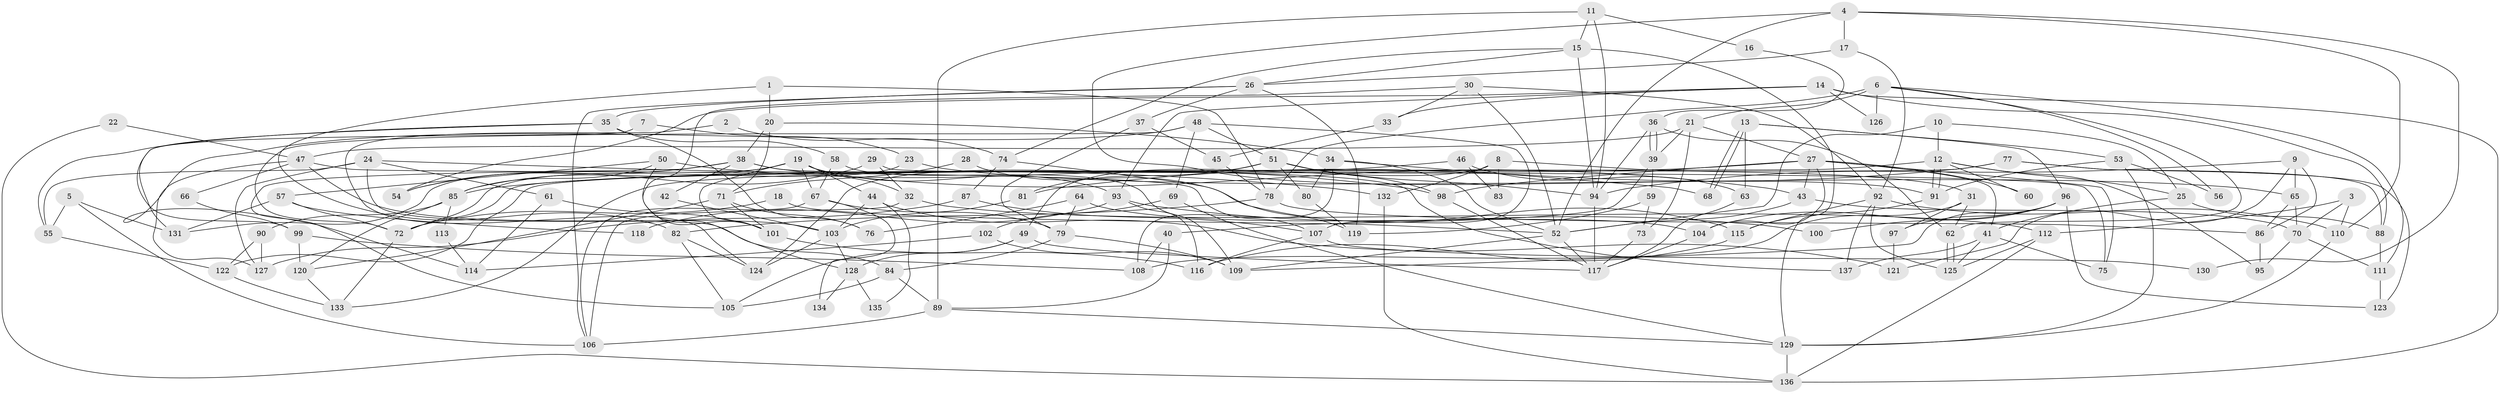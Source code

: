 // coarse degree distribution, {3: 0.14583333333333334, 2: 0.13541666666666666, 5: 0.14583333333333334, 6: 0.19791666666666666, 4: 0.25, 7: 0.052083333333333336, 8: 0.052083333333333336, 10: 0.010416666666666666, 9: 0.010416666666666666}
// Generated by graph-tools (version 1.1) at 2025/37/03/04/25 23:37:04]
// undirected, 137 vertices, 274 edges
graph export_dot {
  node [color=gray90,style=filled];
  1;
  2;
  3;
  4;
  5;
  6;
  7;
  8;
  9;
  10;
  11;
  12;
  13;
  14;
  15;
  16;
  17;
  18;
  19;
  20;
  21;
  22;
  23;
  24;
  25;
  26;
  27;
  28;
  29;
  30;
  31;
  32;
  33;
  34;
  35;
  36;
  37;
  38;
  39;
  40;
  41;
  42;
  43;
  44;
  45;
  46;
  47;
  48;
  49;
  50;
  51;
  52;
  53;
  54;
  55;
  56;
  57;
  58;
  59;
  60;
  61;
  62;
  63;
  64;
  65;
  66;
  67;
  68;
  69;
  70;
  71;
  72;
  73;
  74;
  75;
  76;
  77;
  78;
  79;
  80;
  81;
  82;
  83;
  84;
  85;
  86;
  87;
  88;
  89;
  90;
  91;
  92;
  93;
  94;
  95;
  96;
  97;
  98;
  99;
  100;
  101;
  102;
  103;
  104;
  105;
  106;
  107;
  108;
  109;
  110;
  111;
  112;
  113;
  114;
  115;
  116;
  117;
  118;
  119;
  120;
  121;
  122;
  123;
  124;
  125;
  126;
  127;
  128;
  129;
  130;
  131;
  132;
  133;
  134;
  135;
  136;
  137;
  1 -- 78;
  1 -- 20;
  1 -- 82;
  2 -- 124;
  2 -- 74;
  3 -- 110;
  3 -- 70;
  3 -- 112;
  4 -- 110;
  4 -- 52;
  4 -- 17;
  4 -- 91;
  4 -- 130;
  5 -- 106;
  5 -- 55;
  5 -- 131;
  6 -- 62;
  6 -- 21;
  6 -- 56;
  6 -- 78;
  6 -- 111;
  6 -- 126;
  7 -- 131;
  7 -- 23;
  8 -- 49;
  8 -- 132;
  8 -- 31;
  8 -- 83;
  9 -- 86;
  9 -- 94;
  9 -- 65;
  9 -- 121;
  10 -- 12;
  10 -- 25;
  10 -- 52;
  11 -- 89;
  11 -- 94;
  11 -- 15;
  11 -- 16;
  12 -- 91;
  12 -- 91;
  12 -- 25;
  12 -- 60;
  12 -- 72;
  12 -- 95;
  13 -- 68;
  13 -- 68;
  13 -- 96;
  13 -- 53;
  13 -- 63;
  14 -- 93;
  14 -- 54;
  14 -- 33;
  14 -- 88;
  14 -- 126;
  14 -- 136;
  15 -- 129;
  15 -- 26;
  15 -- 74;
  15 -- 94;
  16 -- 36;
  17 -- 26;
  17 -- 92;
  18 -- 52;
  18 -- 72;
  19 -- 67;
  19 -- 32;
  19 -- 44;
  19 -- 54;
  19 -- 93;
  19 -- 101;
  19 -- 131;
  20 -- 71;
  20 -- 38;
  20 -- 34;
  21 -- 73;
  21 -- 47;
  21 -- 27;
  21 -- 39;
  22 -- 136;
  22 -- 47;
  23 -- 72;
  23 -- 65;
  24 -- 55;
  24 -- 84;
  24 -- 61;
  24 -- 127;
  24 -- 132;
  25 -- 41;
  25 -- 88;
  26 -- 35;
  26 -- 37;
  26 -- 106;
  26 -- 119;
  27 -- 98;
  27 -- 41;
  27 -- 43;
  27 -- 60;
  27 -- 75;
  27 -- 85;
  27 -- 104;
  28 -- 71;
  28 -- 115;
  29 -- 85;
  29 -- 75;
  29 -- 32;
  30 -- 52;
  30 -- 92;
  30 -- 33;
  30 -- 128;
  31 -- 62;
  31 -- 97;
  31 -- 108;
  32 -- 106;
  32 -- 112;
  33 -- 45;
  34 -- 52;
  34 -- 68;
  34 -- 80;
  34 -- 108;
  35 -- 58;
  35 -- 99;
  35 -- 55;
  35 -- 76;
  36 -- 94;
  36 -- 39;
  36 -- 39;
  36 -- 62;
  37 -- 45;
  37 -- 79;
  38 -- 43;
  38 -- 137;
  38 -- 42;
  38 -- 54;
  38 -- 105;
  39 -- 40;
  39 -- 59;
  40 -- 108;
  40 -- 89;
  41 -- 125;
  41 -- 75;
  41 -- 137;
  42 -- 103;
  43 -- 70;
  43 -- 52;
  44 -- 103;
  44 -- 121;
  44 -- 135;
  45 -- 78;
  46 -- 133;
  46 -- 63;
  46 -- 83;
  47 -- 103;
  47 -- 107;
  47 -- 66;
  47 -- 127;
  48 -- 51;
  48 -- 72;
  48 -- 69;
  48 -- 107;
  48 -- 114;
  49 -- 105;
  49 -- 117;
  49 -- 128;
  50 -- 85;
  50 -- 101;
  50 -- 57;
  50 -- 98;
  51 -- 80;
  51 -- 98;
  51 -- 81;
  51 -- 94;
  51 -- 124;
  52 -- 109;
  52 -- 117;
  53 -- 91;
  53 -- 56;
  53 -- 129;
  55 -- 122;
  57 -- 131;
  57 -- 72;
  57 -- 118;
  58 -- 67;
  58 -- 109;
  59 -- 119;
  59 -- 73;
  61 -- 114;
  61 -- 101;
  62 -- 125;
  62 -- 125;
  63 -- 117;
  64 -- 79;
  64 -- 104;
  64 -- 76;
  65 -- 70;
  65 -- 86;
  66 -- 99;
  67 -- 106;
  67 -- 79;
  67 -- 134;
  69 -- 129;
  69 -- 102;
  70 -- 111;
  70 -- 95;
  71 -- 101;
  71 -- 76;
  71 -- 120;
  72 -- 133;
  73 -- 117;
  74 -- 87;
  74 -- 119;
  77 -- 123;
  77 -- 81;
  77 -- 88;
  77 -- 122;
  78 -- 82;
  78 -- 86;
  79 -- 109;
  79 -- 84;
  80 -- 119;
  81 -- 103;
  82 -- 105;
  82 -- 124;
  84 -- 89;
  84 -- 105;
  85 -- 120;
  85 -- 90;
  85 -- 113;
  86 -- 95;
  87 -- 107;
  87 -- 127;
  88 -- 111;
  89 -- 129;
  89 -- 106;
  90 -- 127;
  90 -- 122;
  91 -- 115;
  92 -- 125;
  92 -- 110;
  92 -- 115;
  92 -- 137;
  93 -- 116;
  93 -- 100;
  93 -- 118;
  94 -- 117;
  96 -- 104;
  96 -- 97;
  96 -- 100;
  96 -- 109;
  96 -- 123;
  97 -- 121;
  98 -- 117;
  99 -- 120;
  99 -- 108;
  101 -- 116;
  102 -- 109;
  102 -- 114;
  103 -- 128;
  103 -- 124;
  104 -- 117;
  107 -- 116;
  107 -- 130;
  110 -- 129;
  111 -- 123;
  112 -- 125;
  112 -- 136;
  113 -- 114;
  115 -- 116;
  120 -- 133;
  122 -- 133;
  128 -- 134;
  128 -- 135;
  129 -- 136;
  132 -- 136;
}
